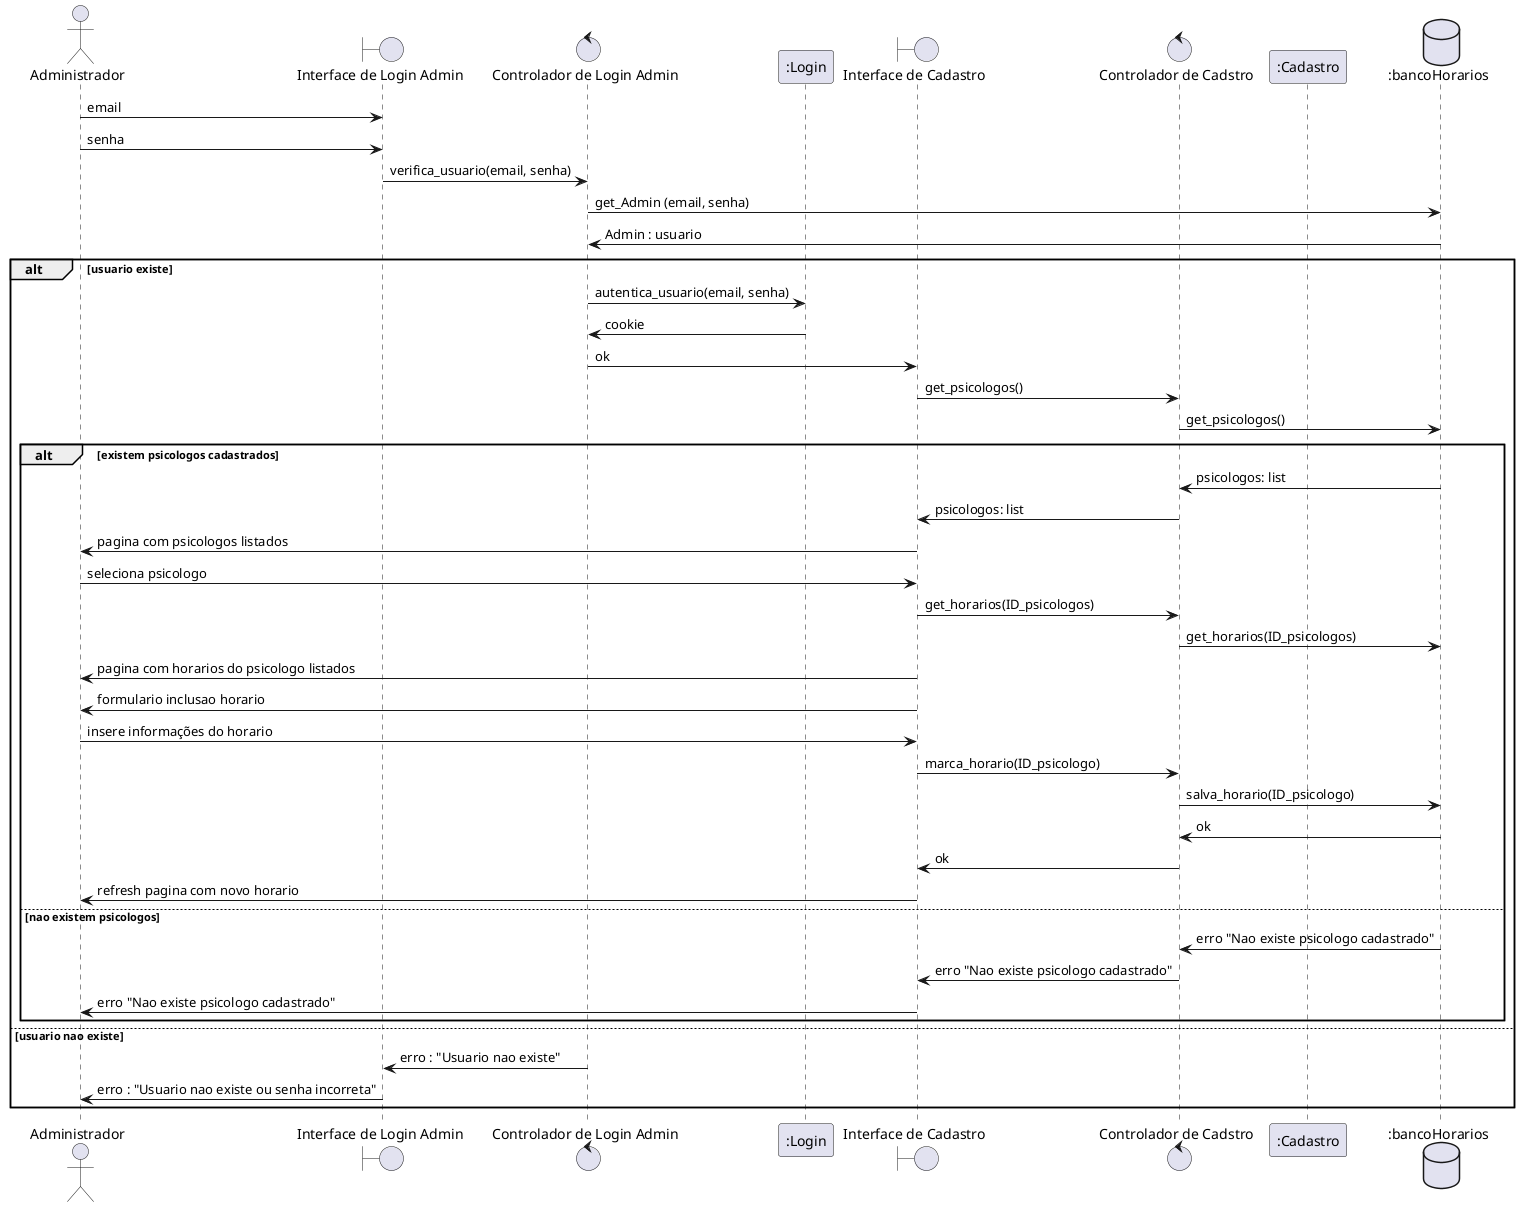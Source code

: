 @startuml
actor Administrador as Admin
boundary "Interface de Login Admin" as InterAdmin
control "Controlador de Login Admin" as CtrlAdmin
participant ":Login" as Login
boundary "Interface de Cadastro" as InterCad
control "Controlador de Cadstro" as CtrlCad
participant ":Cadastro" as Cadastro
database ":bancoHorarios" as db

Admin -> InterAdmin : email
Admin -> InterAdmin : senha

InterAdmin -> CtrlAdmin : verifica_usuario(email, senha)
CtrlAdmin -> db : get_Admin (email, senha)
db -> CtrlAdmin : Admin : usuario

alt usuario existe

    CtrlAdmin -> Login : autentica_usuario(email, senha)

    Login -> CtrlAdmin : cookie

    CtrlAdmin -> InterCad : ok

    InterCad -> CtrlCad : get_psicologos()

    CtrlCad -> db : get_psicologos()


    alt existem psicologos cadastrados

        db -> CtrlCad : psicologos: list

        CtrlCad -> InterCad : psicologos: list

        InterCad -> Admin : pagina com psicologos listados

        Admin -> InterCad : seleciona psicologo

        InterCad -> CtrlCad : get_horarios(ID_psicologos)

        CtrlCad -> db : get_horarios(ID_psicologos)

        InterCad -> Admin : pagina com horarios do psicologo listados

        InterCad -> Admin : formulario inclusao horario

        Admin -> InterCad : insere informações do horario

        InterCad -> CtrlCad : marca_horario(ID_psicologo)

        CtrlCad -> db : salva_horario(ID_psicologo)

        db -> CtrlCad : ok

        CtrlCad -> InterCad : ok

        InterCad -> Admin : refresh pagina com novo horario


    else nao existem psicologos

        db -> CtrlCad : erro "Nao existe psicologo cadastrado"

        CtrlCad -> InterCad : erro "Nao existe psicologo cadastrado"

        InterCad -> Admin : erro "Nao existe psicologo cadastrado"

    end

else usuario nao existe

    CtrlAdmin -> InterAdmin : erro : "Usuario nao existe"

    InterAdmin -> Admin : erro : "Usuario nao existe ou senha incorreta"

end

@enduml